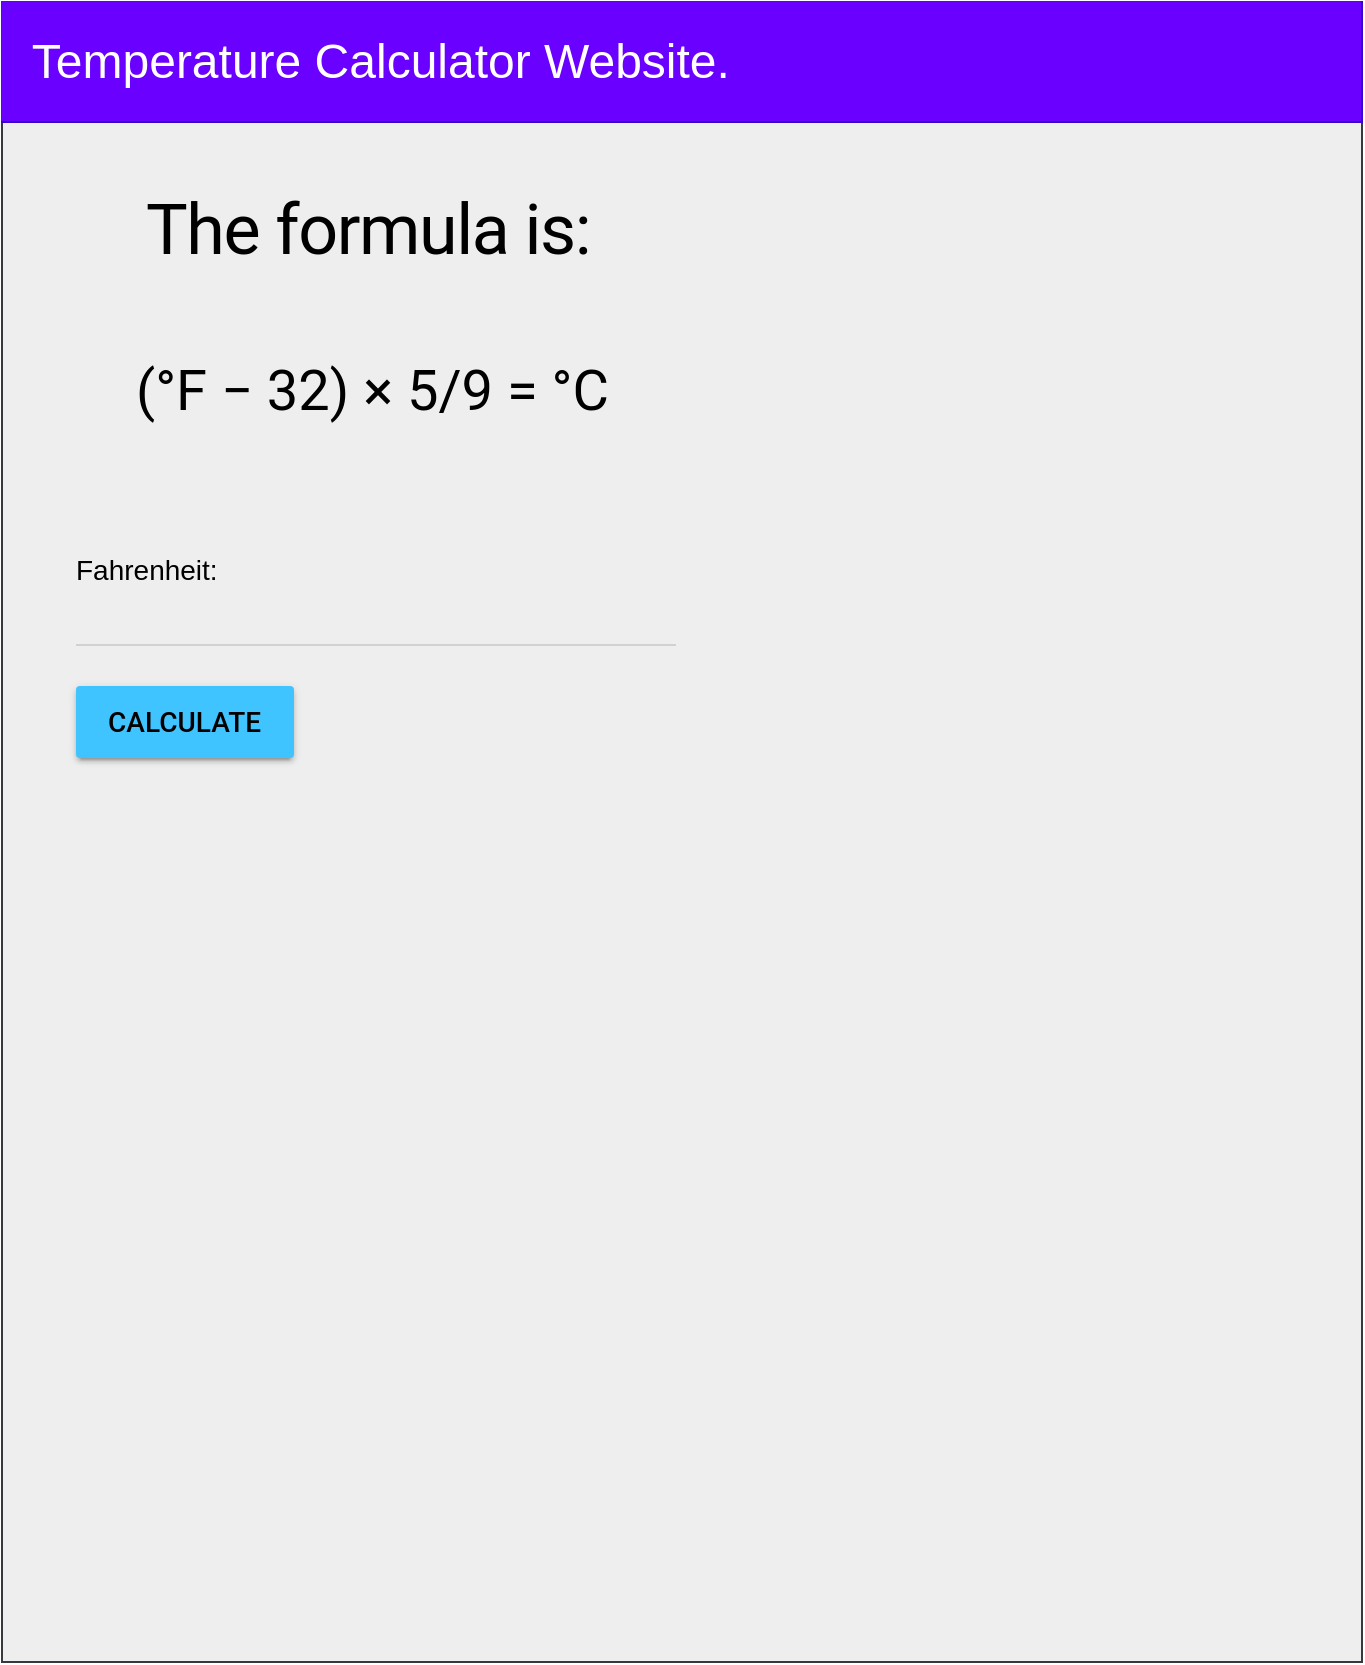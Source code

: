 <mxfile>
    <diagram id="9vyAgc-UJJLBQmNOc06z" name="Page-1">
        <mxGraphModel dx="2553" dy="1110" grid="1" gridSize="10" guides="1" tooltips="1" connect="1" arrows="1" fold="1" page="1" pageScale="1" pageWidth="850" pageHeight="1100" math="0" shadow="0">
            <root>
                <mxCell id="0"/>
                <mxCell id="1" parent="0"/>
                <mxCell id="4" value="" style="verticalLabelPosition=bottom;verticalAlign=top;html=1;shape=mxgraph.basic.rect;fillColor2=none;strokeWidth=1;size=20;indent=5;fillColor=#eeeeee;strokeColor=#36393d;" parent="1" vertex="1">
                    <mxGeometry x="90" y="80" width="680" height="830" as="geometry"/>
                </mxCell>
                <mxCell id="5" value="&lt;p style=&quot;line-height: 1.2&quot;&gt;&lt;font style=&quot;font-size: 24px&quot;&gt;&amp;nbsp; Temperature Calculator Website.&lt;/font&gt;&lt;/p&gt;" style="shape=partialRectangle;whiteSpace=wrap;html=1;top=0;left=0;fillColor=#6a00ff;align=left;fontColor=#ffffff;strokeColor=#3700CC;" parent="1" vertex="1">
                    <mxGeometry x="90" y="80" width="680" height="60" as="geometry"/>
                </mxCell>
                <mxCell id="10" value="&lt;h2 style=&quot;padding: 0px ; font-family: &amp;#34;roboto&amp;#34; , &amp;#34;helvetica&amp;#34; , &amp;#34;arial&amp;#34; , sans-serif ; font-weight: 400 ; font-size: 28px ; line-height: 48px ; margin: 24px 0px 24px 30px ; font-style: normal ; letter-spacing: normal ; text-indent: 0px ; text-transform: none ; word-spacing: 0px&quot;&gt;&lt;font color=&quot;#000000&quot;&gt;(°F − 32) × 5/9 = °C&lt;/font&gt;&lt;/h2&gt;" style="text;whiteSpace=wrap;html=1;fontSize=25;" parent="1" vertex="1">
                    <mxGeometry x="125" y="220" width="300" height="110" as="geometry"/>
                </mxCell>
                <mxCell id="11" value="&lt;h1 style=&quot;padding: 0px ; font-size: 35px ; line-height: 1.35 ; letter-spacing: -0.02em ; margin: 24px 0px 24px 40px ; font-family: &amp;#34;roboto&amp;#34; , &amp;#34;helvetica&amp;#34; , &amp;#34;arial&amp;#34; , sans-serif ; font-weight: 400 ; font-style: normal ; text-indent: 0px ; text-transform: none ; word-spacing: 0px&quot;&gt;&lt;font color=&quot;#000000&quot;&gt;The formula is:&lt;/font&gt;&lt;/h1&gt;" style="text;whiteSpace=wrap;html=1;fontSize=25;" parent="1" vertex="1">
                    <mxGeometry x="120" y="140" width="290" height="110" as="geometry"/>
                </mxCell>
                <mxCell id="13" value="&lt;span style=&quot;font-family: &amp;#34;helvetica&amp;#34; , &amp;#34;arial&amp;#34; , sans-serif ; font-size: 14px ; font-style: normal ; font-weight: 400 ; letter-spacing: normal ; text-indent: 0px ; text-transform: none ; word-spacing: 0px ; display: inline ; float: none&quot;&gt;&lt;font color=&quot;#000000&quot;&gt;Fahrenheit:&lt;/font&gt;&lt;/span&gt;" style="text;whiteSpace=wrap;html=1;fontSize=24;" parent="1" vertex="1">
                    <mxGeometry x="125" y="340" width="100" height="50" as="geometry"/>
                </mxCell>
                <mxCell id="14" value="&lt;form action=&quot;https://ics2o-unit3-04-html.evgeny-vovk.repl.co/&quot; style=&quot;text-indent: 0px&quot;&gt;&lt;div class=&quot;mdl-textfield mdl-js-textfield is-upgraded&quot; style=&quot;position: relative ; display: inline-block ; box-sizing: border-box ; width: 300px ; max-width: 100% ; margin: 0px ; padding: 20px 0px&quot;&gt;&lt;font color=&quot;#000000&quot;&gt;&lt;br&gt;&lt;br&gt;&lt;input class=&quot;mdl-textfield__input&quot; type=&quot;text&quot; pattern=&quot;-?[0-9]*(\.[0-9]+)?&quot; id=&quot;fahrenheit&quot; style=&quot;font-family: &amp;#34;helvetica&amp;#34; , &amp;#34;arial&amp;#34; , sans-serif ; font-size: 16px ; font-style: normal ; font-weight: 400 ; letter-spacing: normal ; text-transform: none ; word-spacing: 0px ; border-top: none ; border-right: none ; border-left: none ; border-bottom: 1px solid rgba(0 , 0 , 0 , 0.12) ; display: block ; margin: 0px ; padding: 4px 0px ; width: 300px ; background: 0px 0px ; text-align: left&quot;&gt;&lt;label class=&quot;mdl-textfield__label&quot; style=&quot;font-family: &amp;#34;helvetica&amp;#34; , &amp;#34;arial&amp;#34; , sans-serif ; font-size: 16px ; font-style: normal ; font-weight: 400 ; letter-spacing: normal ; text-transform: none ; word-spacing: 0px ; position: absolute ; display: block ; width: 300px ; overflow: hidden ; text-align: left&quot;&gt;&lt;br&gt;&lt;/label&gt;&lt;span class=&quot;mdl-textfield__error&quot; style=&quot;font-family: &amp;#34;helvetica&amp;#34; , &amp;#34;arial&amp;#34; , sans-serif ; font-size: 12px ; font-style: normal ; font-weight: 400 ; letter-spacing: normal ; text-transform: none ; word-spacing: 0px ; position: absolute ; margin-top: 3px ; visibility: hidden ; display: block&quot;&gt;&lt;/span&gt;&lt;/font&gt;&lt;/div&gt;&lt;/form&gt;&lt;font color=&quot;#000000&quot;&gt;&lt;button class=&quot;mdl-button mdl-js-button mdl-button--raised mdl-js-ripple-effect mdl-button--accent&quot; style=&quot;background: rgb(64 , 196 , 255) ; border: none ; border-radius: 2px ; position: relative ; height: 36px ; margin: 0px ; min-width: 64px ; padding: 0px 16px ; display: inline-block ; font-family: &amp;#34;roboto&amp;#34; , &amp;#34;helvetica&amp;#34; , &amp;#34;arial&amp;#34; , sans-serif ; font-size: 14px ; font-weight: 500 ; text-transform: uppercase ; letter-spacing: 0px ; overflow: hidden ; transition: all 0.2s cubic-bezier(0.4 , 0 , 1 , 1) 0s , all 0.2s cubic-bezier(0.4 , 0 , 0.2 , 1) 0s , all 0.2s cubic-bezier(0.4 , 0 , 0.2 , 1) 0s ; outline: none ; cursor: pointer ; text-decoration: none ; text-align: center ; line-height: 36px ; vertical-align: middle ; box-shadow: rgba(0 , 0 , 0 , 0.14) 0px 2px 2px 0px , rgba(0 , 0 , 0 , 0.2) 0px 3px 1px -2px , rgba(0 , 0 , 0 , 0.12) 0px 1px 5px 0px&quot;&gt;CALCULATE&lt;span class=&quot;mdl-button__ripple-container&quot; style=&quot;display: block ; height: 36px ; left: 0px ; position: absolute ; top: 0px ; width: 113.438px ; z-index: 0 ; overflow: hidden&quot;&gt;&lt;span class=&quot;mdl-ripple&quot; style=&quot;background: rgb(66 , 66 , 66) ; border-radius: 50% ; height: 50px ; left: 0px ; opacity: 0 ; position: absolute ; top: 0px ; transform: translate(-50% , -50%) ; width: 50px ; overflow: hidden&quot;&gt;&lt;/span&gt;&lt;/span&gt;&lt;/button&gt;&lt;span style=&quot;font-family: &amp;#34;helvetica&amp;#34; , &amp;#34;arial&amp;#34; , sans-serif ; font-size: 14px ; font-style: normal ; font-weight: 400 ; letter-spacing: normal ; text-indent: 0px ; text-transform: none ; word-spacing: 0px ; display: inline ; float: none&quot;&gt;&lt;/span&gt;&lt;/font&gt;" style="text;whiteSpace=wrap;html=1;fontSize=24;" parent="1" vertex="1">
                    <mxGeometry x="125" y="290" width="330" height="150" as="geometry"/>
                </mxCell>
            </root>
        </mxGraphModel>
    </diagram>
</mxfile>